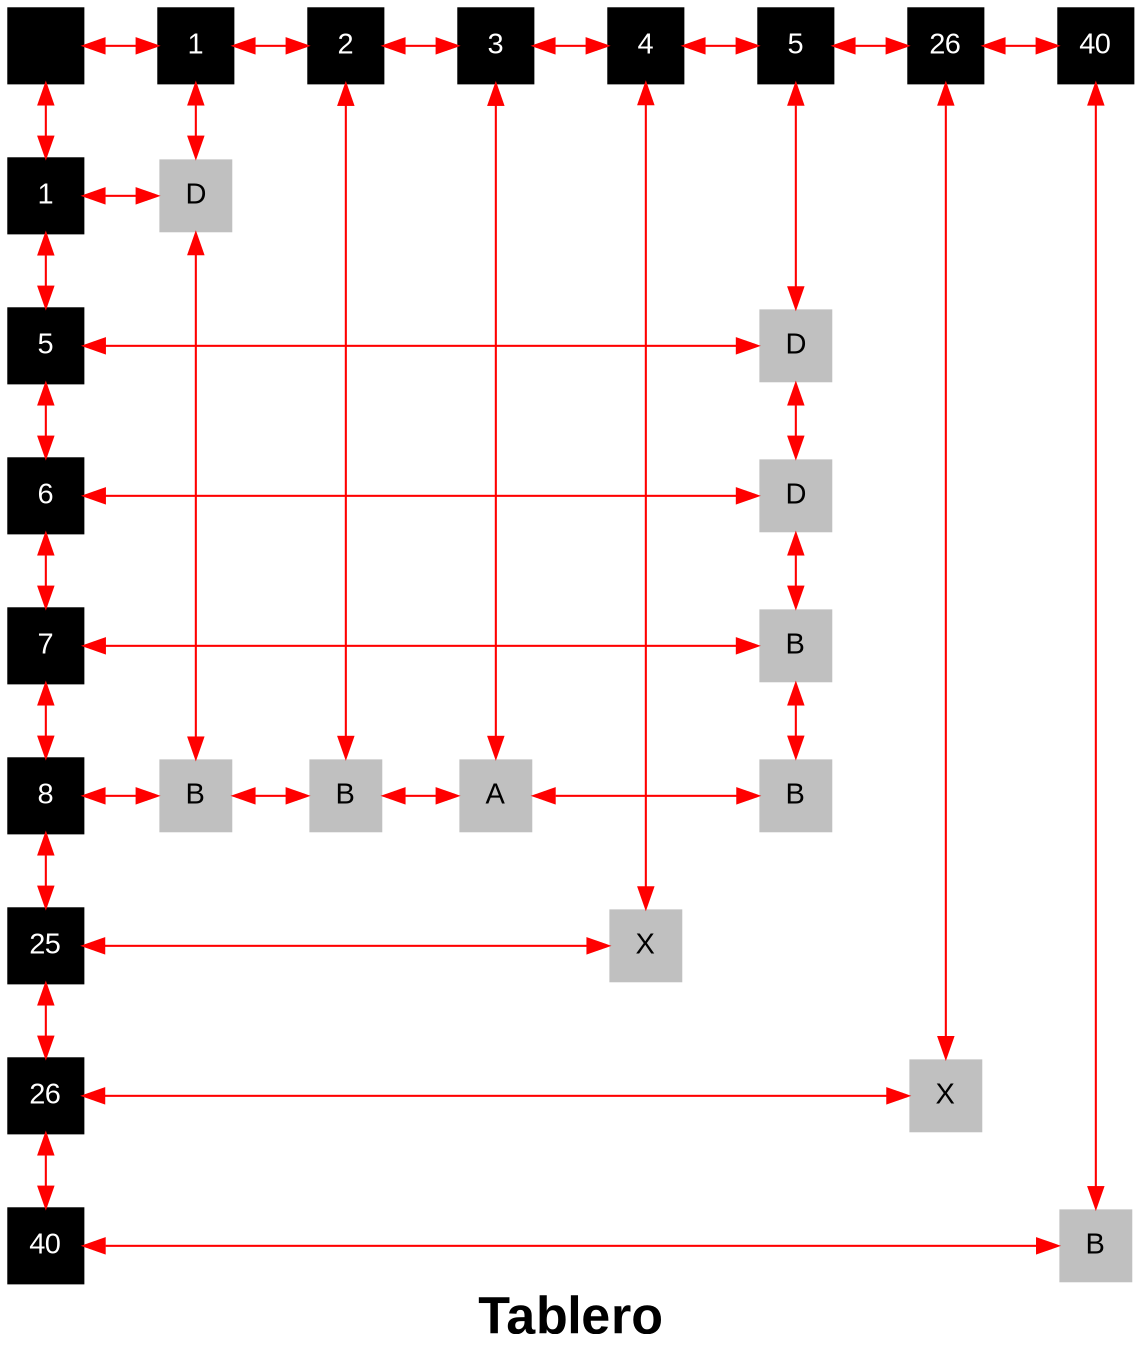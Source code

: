 digraph G{
layout=neato;
bgcolor="none";
ranksep=2;
nodesep=2;
node[shape=box, width=0.5, height=0.5, fontname="Arial", fillcolor="white", style=filled];
edge[dir="both", color="red"];
raiz[label="", fillcolor="black", pos="-1,1!"];
label="Tablero";
fontname="Arial Black";
fontsize="25pt";
	y1[label="1", fillcolor="black", fontcolor="white", pos="-1,-0!"];
	y5[label="5", fillcolor="black", fontcolor="white", pos="-1,-1!"];
	y6[label="6", fillcolor="black", fontcolor="white", pos="-1,-2!"];
	y7[label="7", fillcolor="black", fontcolor="white", pos="-1,-3!"];
	y8[label="8", fillcolor="black", fontcolor="white", pos="-1,-4!"];
	y25[label="25", fillcolor="black", fontcolor="white", pos="-1,-5!"];
	y26[label="26", fillcolor="black", fontcolor="white", pos="-1,-6!"];
	y40[label="40", fillcolor="black", fontcolor="white", pos="-1,-7!"];
		y1 -> y5;
		y5 -> y6;
		y6 -> y7;
		y7 -> y8;
		y8 -> y25;
		y25 -> y26;
		y26 -> y40;
		raiz -> y1;
	x1[label="1", fillcolor="black", fontcolor="white", pos="0, 1!"];
	x2[label="2", fillcolor="black", fontcolor="white", pos="1, 1!"];
	x3[label="3", fillcolor="black", fontcolor="white", pos="2, 1!"];
	x4[label="4", fillcolor="black", fontcolor="white", pos="3, 1!"];
	x5[label="5", fillcolor="black", fontcolor="white", pos="4, 1!"];
	x26[label="26", fillcolor="black", fontcolor="white", pos="5, 1!"];
	x40[label="40", fillcolor="black", fontcolor="white", pos="6, 1!"];
		x1 -> x2;
		x2 -> x3;
		x3 -> x4;
		x4 -> x5;
		x5 -> x26;
		x26 -> x40;
		raiz -> x1;
	i1_1[label="D", fillcolor="gray", color="white", pos="0,-0!"];
		y1 -> i1_1;
	i5_5[label="D", fillcolor="gray", color="white", pos="4,-1!"];
		y5 -> i5_5;
	i6_5[label="D", fillcolor="gray", color="white", pos="4,-2!"];
		y6 -> i6_5;
	i7_5[label="B", fillcolor="gray", color="white", pos="4,-3!"];
		y7 -> i7_5;
	i8_1[label="B", fillcolor="gray", color="white", pos="0,-4!"];
	i8_2[label="B", fillcolor="gray", color="white", pos="1,-4!"];
	i8_3[label="A", fillcolor="gray", color="white", pos="2,-4!"];
	i8_5[label="B", fillcolor="gray", color="white", pos="4,-4!"];
		i8_1 -> i8_2;
		i8_2 -> i8_3;
		i8_3 -> i8_5;
		y8 -> i8_1;
	i25_4[label="X", fillcolor="gray", color="white", pos="3,-5!"];
		y25 -> i25_4;
	i26_26[label="X", fillcolor="gray", color="white", pos="5,-6!"];
		y26 -> i26_26;
	i40_40[label="B", fillcolor="gray", color="white", pos="6,-7!"];
		y40 -> i40_40;
		i1_1 -> i8_1;
	x1 -> i1_1;
	x2 -> i8_2;
	x3 -> i8_3;
	x4 -> i25_4;
		i5_5 -> i6_5;
		i6_5 -> i7_5;
		i7_5 -> i8_5;
	x5 -> i5_5;
	x26 -> i26_26;
	x40 -> i40_40;
}